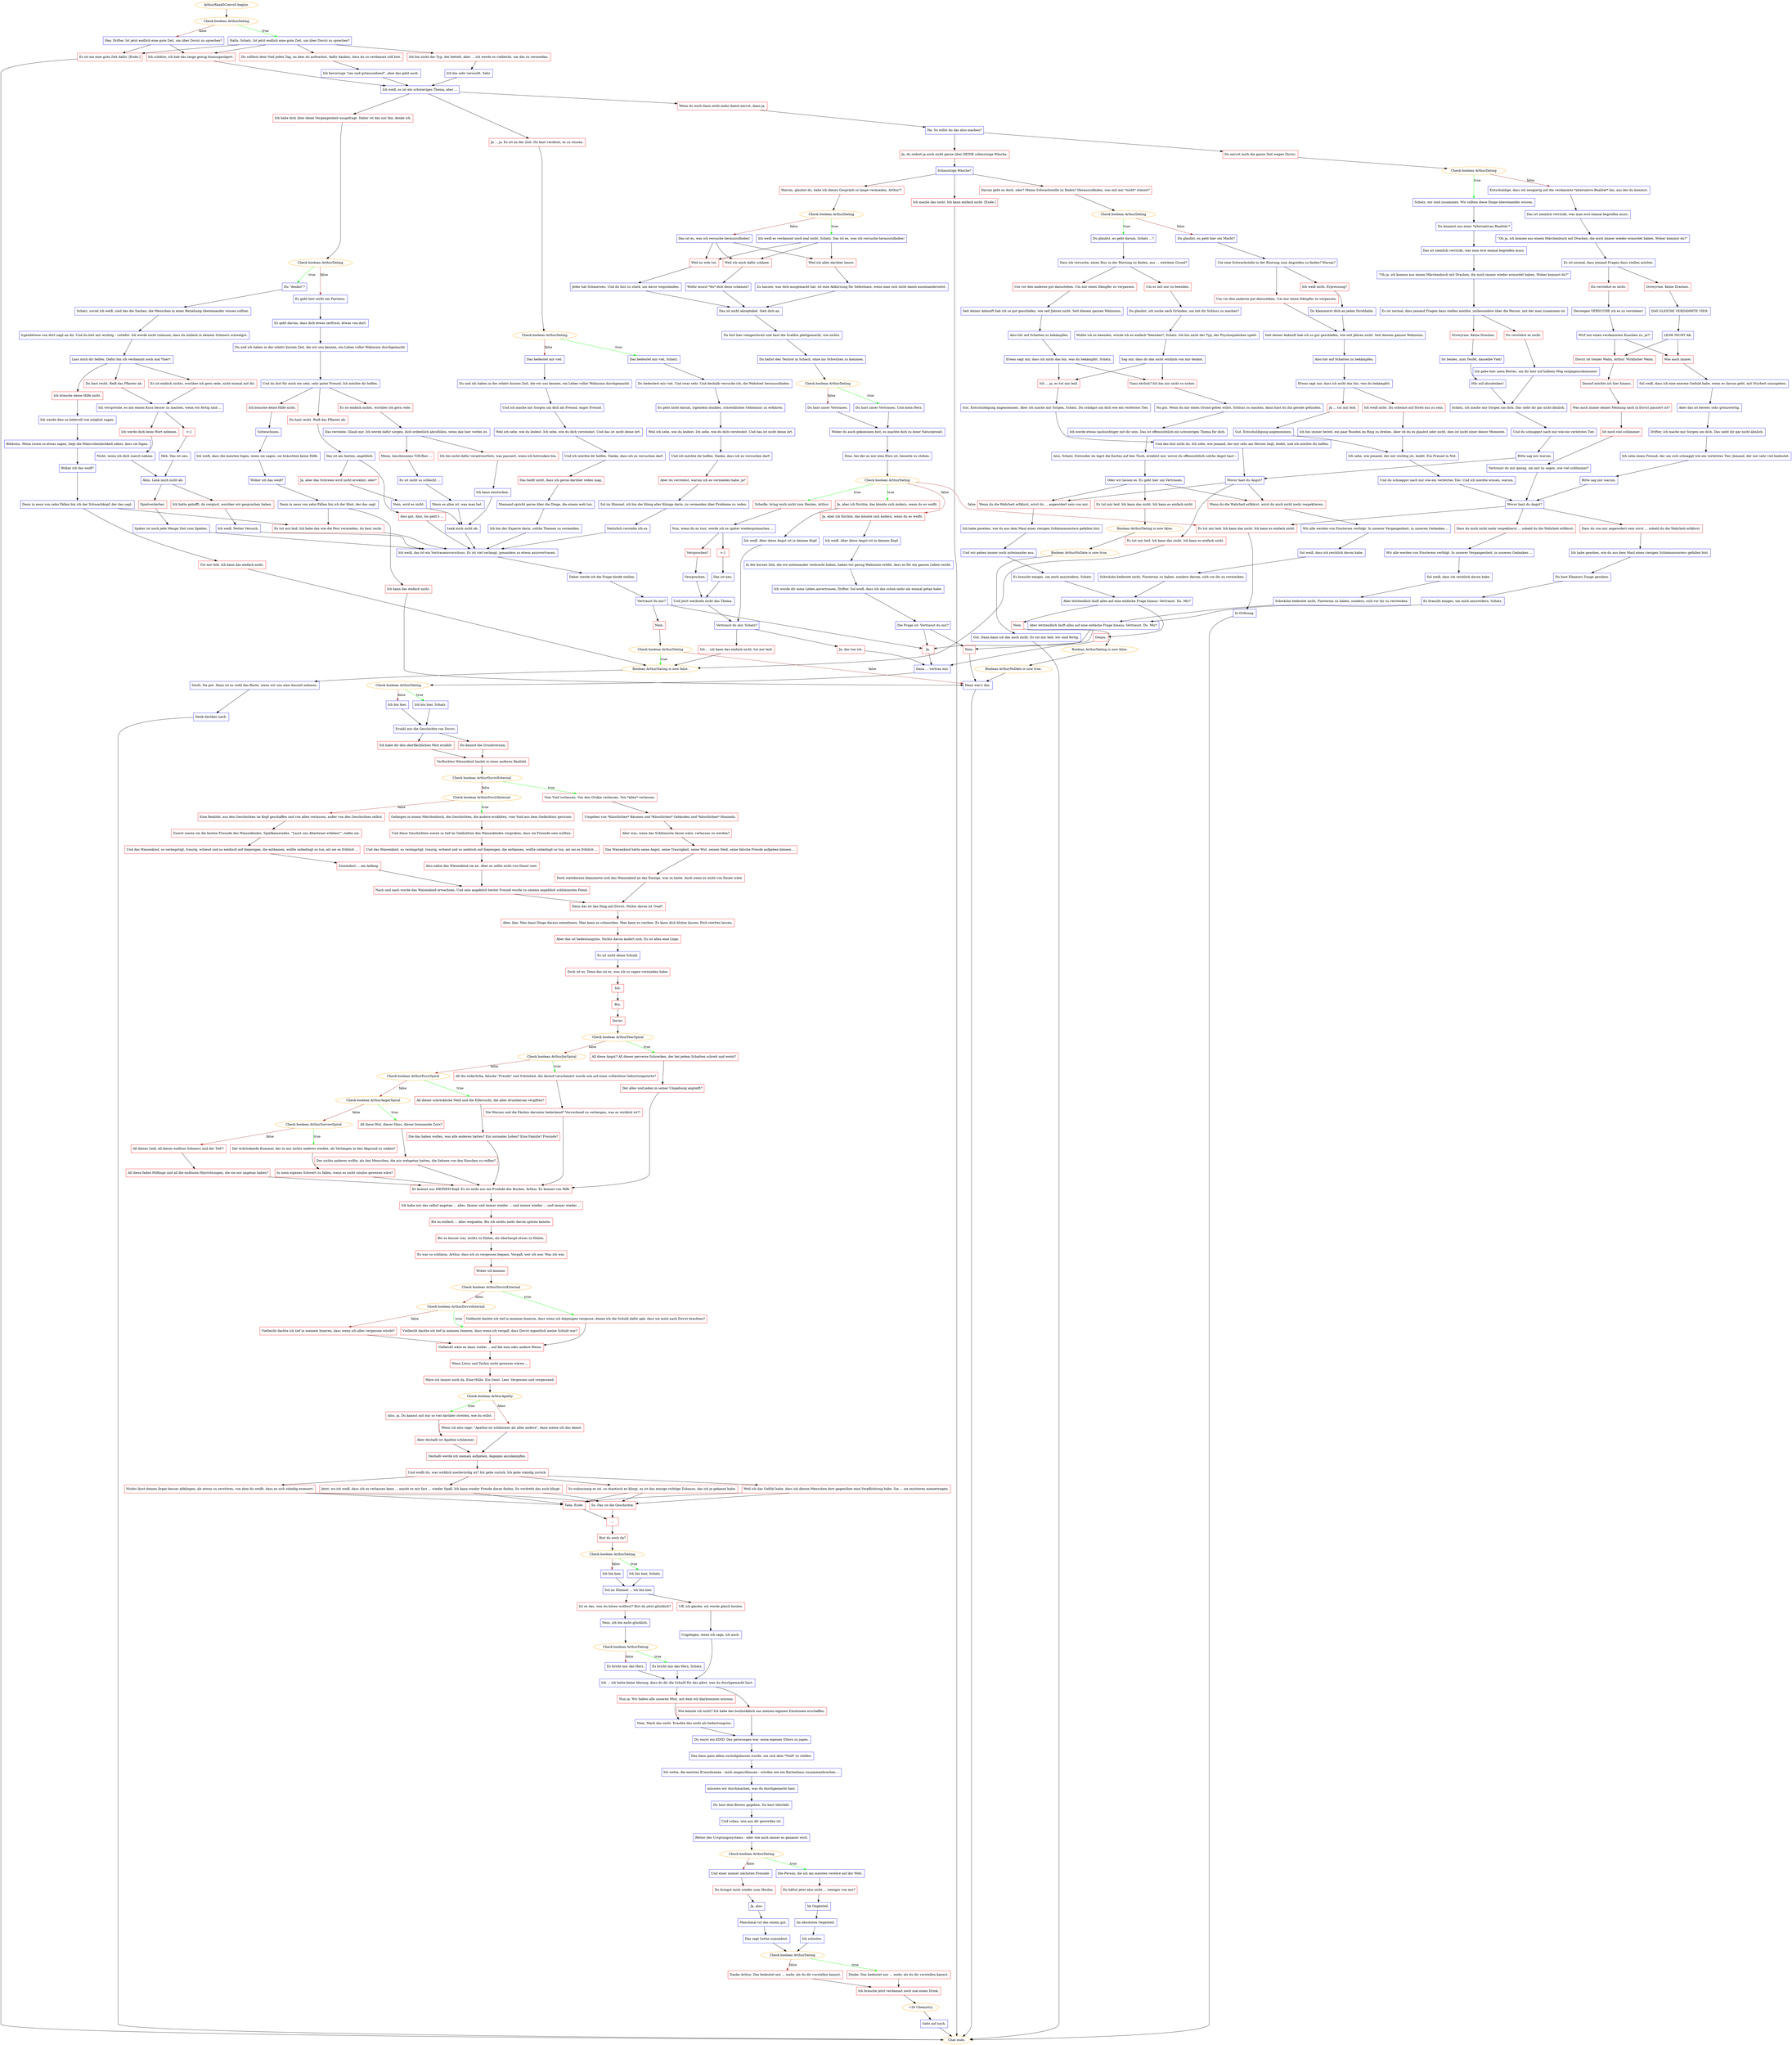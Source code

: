 digraph {
	"ArthurRank5Convo5 begins." [color=orange];
		"ArthurRank5Convo5 begins." -> j4106800456;
	j4106800456 [label="Check boolean ArthurDating",color=orange];
		j4106800456 -> j2751972431 [label=true,color=green];
		j4106800456 -> j2284940711 [label=false,color=brown];
	j2751972431 [label="Hallo, Schatz. Ist jetzt endlich eine gute Zeit, um über Duviri zu sprechen?",shape=box,color=blue];
		j2751972431 -> j2818426573;
		j2751972431 -> j2103317869;
		j2751972431 -> j853534695;
		j2751972431 -> j997760366;
	j2284940711 [label="Hey, Drifter. Ist jetzt endlich eine gute Zeit, um über Duviri zu sprechen?",shape=box,color=blue];
		j2284940711 -> j853534695;
		j2284940711 -> j997760366;
	j2818426573 [label="Du solltest dem Void jeden Tag, an dem du aufwachst, dafür danken, dass du so verdammt süß bist.",shape=box,color=red];
		j2818426573 -> j1697537109;
	j2103317869 [label="Ich bin nicht der Typ, der bettelt, aber ... ich werde es vielleicht, um das zu vermeiden.",shape=box,color=red];
		j2103317869 -> j1200507316;
	j853534695 [label="Ich schätze, ich hab das lange genug hinausgezögert.",shape=box,color=red];
		j853534695 -> j2909929397;
	j997760366 [label="Es ist nie eine gute Zeit dafür. [Ende.]",shape=box,color=red];
		j997760366 -> "Chat ends.";
	j1697537109 [label="Ich bevorzuge \"rau und gutaussehend\", aber das geht auch.",shape=box,color=blue];
		j1697537109 -> j2909929397;
	j1200507316 [label="Ich bin sehr versucht. Sehr.",shape=box,color=blue];
		j1200507316 -> j2909929397;
	j2909929397 [label="Ich weiß, es ist ein schwieriges Thema, aber ...",shape=box,color=blue];
		j2909929397 -> j770420352;
		j2909929397 -> j594506571;
		j2909929397 -> j3796056907;
	"Chat ends." [color=orange];
	j770420352 [label="Ja ... ja. Es ist an der Zeit. Du hast verdient, es zu wissen.",shape=box,color=red];
		j770420352 -> j813636759;
	j594506571 [label="Ich habe dich über deine Vergangenheit ausgefragt. Daher ist das nur fair, denke ich.",shape=box,color=red];
		j594506571 -> j2816300089;
	j3796056907 [label="Wenn du mich dann nicht mehr damit nervst, dann ja.",shape=box,color=red];
		j3796056907 -> j1201513454;
	j813636759 [label="Check boolean ArthurDating",color=orange];
		j813636759 -> j283558363 [label=true,color=green];
		j813636759 -> j2047457196 [label=false,color=brown];
	j2816300089 [label="Check boolean ArthurDating",color=orange];
		j2816300089 -> j1616959594 [label=true,color=green];
		j2816300089 -> j686994700 [label=false,color=brown];
	j1201513454 [label="Ha. So willst du das also machen?",shape=box,color=blue];
		j1201513454 -> j1843038296;
		j1201513454 -> j4488177;
	j283558363 [label="Das bedeutet mir viel, Schatz.",shape=box,color=blue];
		j283558363 -> j3355390395;
	j2047457196 [label="Das bedeutet mir viel.",shape=box,color=blue];
		j2047457196 -> j114887459;
	j1616959594 [label="Du \"denkst\"?",shape=box,color=blue];
		j1616959594 -> j2077971252;
	j686994700 [label="Es geht hier nicht um Fairness.",shape=box,color=blue];
		j686994700 -> j1824892139;
	j1843038296 [label="Du nervst mich die ganze Zeit wegen Duviri.",shape=box,color=red];
		j1843038296 -> j4256743418;
	j4488177 [label="Ja, du redest ja auch nicht gerne über DEINE schmutzige Wäsche.",shape=box,color=red];
		j4488177 -> j1039464000;
	j3355390395 [label="Du bedeutest mir viel. Und zwar sehr. Und deshalb versuche ich, die Wahrheit herauszufinden.",shape=box,color=blue];
		j3355390395 -> j755702316;
	j114887459 [label="Du und ich haben in der relativ kurzen Zeit, die wir uns kennen, ein Leben voller Wahnsinn durchgemacht.",shape=box,color=blue];
		j114887459 -> j1994814775;
	j2077971252 [label="Schatz, soviel ich weiß, sind das die Sachen, die Menschen in einer Beziehung übereinander wissen sollten.",shape=box,color=blue];
		j2077971252 -> j261906230;
	j1824892139 [label="Es geht darum, dass dich etwas zerfrisst, etwas von dort.",shape=box,color=blue];
		j1824892139 -> j1133167128;
	j4256743418 [label="Check boolean ArthurDating",color=orange];
		j4256743418 -> j2715706478 [label=true,color=green];
		j4256743418 -> j2195255278 [label=false,color=brown];
	j1039464000 [label="Schmutzige Wäsche?",shape=box,color=blue];
		j1039464000 -> j2732182089;
		j1039464000 -> j3961085074;
		j1039464000 -> j558151720;
	j755702316 [label="Es geht nicht darum, irgendein dunkles, schreckliches Geheimnis zu erfahren.",shape=box,color=blue];
		j755702316 -> j1666449572;
	j1994814775 [label="Und ich mache mir Sorgen um dich als Freund, enger Freund.",shape=box,color=blue];
		j1994814775 -> j2198324871;
	j261906230 [label="Irgendetwas von dort nagt an dir. Und du bist mir wichtig – zutiefst. Ich werde nicht zulassen, dass du einfach in deinem Schmerz schwelgst.",shape=box,color=blue];
		j261906230 -> j3453426503;
	j1133167128 [label="Du und ich haben in der relativ kurzen Zeit, die wir uns kennen, ein Leben voller Wahnsinn durchgemacht.",shape=box,color=blue];
		j1133167128 -> j3679705594;
	j2715706478 [label="Schatz, wir sind zusammen. Wir sollten diese Dinge übereinander wissen.",shape=box,color=blue];
		j2715706478 -> j3178107488;
	j2195255278 [label="Entschuldige, dass ich neugierig auf die verdammte *alternative Realität* bin, aus der du kommst.",shape=box,color=blue];
		j2195255278 -> j4007516797;
	j2732182089 [label="Darum geht es doch, oder? Meine Schwachstelle zu finden? Herauszufinden, was mit mir *nicht* stimmt?",shape=box,color=red];
		j2732182089 -> j1328464596;
	j3961085074 [label="Warum, glaubst du, habe ich dieses Gespräch so lange vermieden, Arthur?!",shape=box,color=red];
		j3961085074 -> j681698609;
	j558151720 [label="Ich mache das nicht. Ich kann einfach nicht. [Ende.]",shape=box,color=red];
		j558151720 -> "Chat ends.";
	j1666449572 [label="Weil ich sehe, wie du leidest. Ich sehe, wie du dich versteckst. Und das ist nicht deine Art.",shape=box,color=blue];
		j1666449572 -> j3895802407;
	j2198324871 [label="Weil ich sehe, wie du leidest. Ich sehe, wie du dich versteckst. Und das ist nicht deine Art.",shape=box,color=blue];
		j2198324871 -> j4184596731;
	j3453426503 [label="Lass mich dir helfen. Dafür bin ich verdammt noch mal *hier*.",shape=box,color=blue];
		j3453426503 -> j1929585821;
		j3453426503 -> j2240473376;
		j3453426503 -> j3651705945;
	j3679705594 [label="Und du bist für mich ein sehr, sehr guter Freund. Ich möchte dir helfen.",shape=box,color=blue];
		j3679705594 -> j2645702834;
		j3679705594 -> j3251376925;
		j3679705594 -> j2593089469;
	j3178107488 [label="Du kommst aus einer *alternativen Realität.*",shape=box,color=blue];
		j3178107488 -> j3598485366;
	j4007516797 [label="Das ist ziemlich verrückt, was man erst einmal begreifen muss.",shape=box,color=blue];
		j4007516797 -> j2135337700;
	j1328464596 [label="Check boolean ArthurDating",color=orange];
		j1328464596 -> j1525313938 [label=true,color=green];
		j1328464596 -> j1715001210 [label=false,color=brown];
	j681698609 [label="Check boolean ArthurDating",color=orange];
		j681698609 -> j3236561926 [label=true,color=green];
		j681698609 -> j1308871851 [label=false,color=brown];
	j3895802407 [label="Und ich möchte dir helfen. Danke, dass ich es versuchen darf.",shape=box,color=blue];
		j3895802407 -> j637706225;
	j4184596731 [label="Und ich möchte dir helfen. Danke, dass ich es versuchen darf.",shape=box,color=blue];
		j4184596731 -> j1968087226;
	j1929585821 [label="Ich brauche deine Hilfe nicht.",shape=box,color=red];
		j1929585821 -> j1232951775;
	j2240473376 [label="Es ist einfach nichts, worüber ich gern rede, nicht einmal mit dir.",shape=box,color=red];
		j2240473376 -> j4206680328;
	j3651705945 [label="Du hast recht. Reiß das Pflaster ab.",shape=box,color=red];
		j3651705945 -> j4206680328;
	j2645702834 [label="Es ist einfach nichts, worüber ich gern rede.",shape=box,color=red];
		j2645702834 -> j1608710819;
	j3251376925 [label="Du hast recht. Reiß das Pflaster ab.",shape=box,color=red];
		j3251376925 -> j3523339338;
	j2593089469 [label="Ich brauche deine Hilfe nicht.",shape=box,color=red];
		j2593089469 -> j2899015369;
	j3598485366 [label="Das ist ziemlich verrückt, was man erst einmal begreifen muss.",shape=box,color=blue];
		j3598485366 -> j2423226145;
	j2135337700 [label="\"Oh ja, ich komme aus einem Märchenbuch mit Drachen, die mich immer wieder ermordet haben. Woher kommst du?\"",shape=box,color=blue];
		j2135337700 -> j1453448170;
	j1525313938 [label="Du glaubst, es geht darum, Schatz ...?",shape=box,color=blue];
		j1525313938 -> j628690141;
	j1715001210 [label="Du glaubst, es geht hier um Macht?",shape=box,color=blue];
		j1715001210 -> j2060533769;
	j3236561926 [label="Ich weiß es verdammt noch mal nicht, Schatz. Das ist es, was ich versuche herauszufinden!",shape=box,color=blue];
		j3236561926 -> j3418395744;
		j3236561926 -> j2376831354;
		j3236561926 -> j3326641858;
	j1308871851 [label="Das ist es, was ich versuche herauszufinden!",shape=box,color=blue];
		j1308871851 -> j3418395744;
		j1308871851 -> j2376831354;
		j1308871851 -> j3326641858;
	j637706225 [label="Aber du verstehst, warum ich es vermieden habe, ja?",shape=box,color=red];
		j637706225 -> j1646907943;
	j1968087226 [label="Das heißt nicht, dass ich gerne darüber reden mag.",shape=box,color=red];
		j1968087226 -> j1304732311;
	j1232951775 [label="Ich werde dies so liebevoll wie möglich sagen.",shape=box,color=blue];
		j1232951775 -> j958777099;
	j4206680328 [label="Ich verspreche, es mit einem Kuss besser zu machen, wenn wir fertig sind ...",shape=box,color=blue];
		j4206680328 -> j240333747;
		j4206680328 -> j1443271262;
	j1608710819 [label="Das verstehe. Glaub mir. Ich werde dafür sorgen, dich ordentlich abzufüllen, wenn das hier vorbei ist.",shape=box,color=blue];
		j1608710819 -> j118550613;
		j1608710819 -> j925146092;
	j3523339338 [label="Das ist am besten, angeblich.",shape=box,color=blue];
		j3523339338 -> j504167725;
		j3523339338 -> j448159108;
	j2899015369 [label="Schwachsinn.",shape=box,color=blue];
		j2899015369 -> j3237324781;
	j2423226145 [label="\"Oh ja, ich komme aus einem Märchenbuch mit Drachen, die mich immer wieder ermordet haben. Woher kommst du?\"",shape=box,color=blue];
		j2423226145 -> j2445724468;
	j1453448170 [label="Es ist normal, dass jemand Fragen dazu stellen möchte.",shape=box,color=blue];
		j1453448170 -> j2218504209;
		j1453448170 -> j2871751264;
	j628690141 [label="Dass ich versuche, einen Riss in der Rüstung zu finden, aus ... welchem Grund?",shape=box,color=blue];
		j628690141 -> j1372057494;
		j628690141 -> j1536526157;
	j2060533769 [label="Um eine Schwachstelle in der Rüstung zum Angreifen zu finden? Warum?",shape=box,color=blue];
		j2060533769 -> j3340800632;
		j2060533769 -> j1634779909;
	j3418395744 [label="Weil ich mich dafür schäme.",shape=box,color=red];
		j3418395744 -> j3213068548;
	j2376831354 [label="Weil es weh tut.",shape=box,color=red];
		j2376831354 -> j1602857032;
	j3326641858 [label="Weil ich alles darüber hasse.",shape=box,color=red];
		j3326641858 -> j641040731;
	j1646907943 [label="Sol im Himmel, ich bin der König aller Könige darin, zu vermeiden über Probleme zu reden.",shape=box,color=blue];
		j1646907943 -> j3491988856;
	j1304732311 [label="Niemand spricht gerne über die Dinge, die einem weh tun.",shape=box,color=blue];
		j1304732311 -> j3566973830;
	j958777099 [label="Blödsinn. Wenn Leute so etwas sagen, liegt die Wahrscheinlichkeit näher, dass sie lügen.",shape=box,color=blue];
		j958777099 -> j812493262;
	j240333747 [label="Ich werde dich beim Wort nehmen.",shape=box,color=red];
		j240333747 -> j2429120777;
	j1443271262 [label=">:}",shape=box,color=red];
		j1443271262 -> j2263973260;
	j118550613 [label="Mmm, beschissenes Y2K-Bier ...",shape=box,color=red];
		j118550613 -> j2656678190;
	j925146092 [label="Ich bin nicht dafür verantwortlich, was passiert, wenn ich betrunken bin.",shape=box,color=red];
		j925146092 -> j3603587161;
	j504167725 [label="Ja, aber das Schreien wird nicht erwähnt, oder?",shape=box,color=red];
		j504167725 -> j3535433585;
	j448159108 [label="Also gut. Also, los geht’s ...",shape=box,color=red];
		j448159108 -> j2095844667;
	j3237324781 [label="Ich weiß, dass die meisten lügen, wenn sie sagen, sie bräuchten keine Hilfe.",shape=box,color=blue];
		j3237324781 -> j4222441078;
	j2445724468 [label="Es ist normal, dass jemand Fragen dazu stellen möchte, insbesondere über die Person, mit der man zusammen ist.",shape=box,color=blue];
		j2445724468 -> j229000974;
		j2445724468 -> j3491150775;
	j2218504209 [label="Du verstehst es nicht.",shape=box,color=red];
		j2218504209 -> j3526617642;
	j2871751264 [label="Orowyrme. Keine Drachen.",shape=box,color=red];
		j2871751264 -> j2202599027;
	j1372057494 [label="Um vor den anderen gut dazustehen. Um mir einen Dämpfer zu verpassen.",shape=box,color=red];
		j1372057494 -> j662700759;
	j1536526157 [label="Um es mit mir zu beenden.",shape=box,color=red];
		j1536526157 -> j1846180450;
	j3340800632 [label="Um vor den anderen gut dazustehen. Um mir einen Dämpfer zu verpassen.",shape=box,color=red];
		j3340800632 -> j1626328779;
	j1634779909 [label="Ich weiß nicht. Erpressung?",shape=box,color=red];
		j1634779909 -> j4150773857;
	j3213068548 [label="Wofür musst *du* dich denn schämen?",shape=box,color=blue];
		j3213068548 -> j3746973685;
	j1602857032 [label="Jeder hat Schmerzen. Und du bist zu stark, um davor wegzulaufen.",shape=box,color=blue];
		j1602857032 -> j3746973685;
	j641040731 [label="Zu hassen, was dich ausgemacht hat, ist eine Abkürzung für Selbsthass, wenn man sich nicht damit auseinandersetzt.",shape=box,color=blue];
		j641040731 -> j3746973685;
	j3491988856 [label="Natürlich verstehe ich es.",shape=box,color=blue];
		j3491988856 -> j2095844667;
	j3566973830 [label="Ich bin der Experte darin, solche Themen zu vermeiden.",shape=box,color=blue];
		j3566973830 -> j2095844667;
	j812493262 [label="Woher ich das weiß?",shape=box,color=blue];
		j812493262 -> j113135920;
	j2429120777 [label="Nicht, wenn ich dich zuerst nehme.",shape=box,color=blue];
		j2429120777 -> j4114282956;
	j2263973260 [label="Heh. Das ist neu.",shape=box,color=blue];
		j2263973260 -> j4114282956;
	j2656678190 [label="Es ist nicht so schlecht ...",shape=box,color=blue];
		j2656678190 -> j3778174661;
	j3603587161 [label="Ich kann einstecken.",shape=box,color=blue];
		j3603587161 -> j166022878;
	j3535433585 [label="Nein, wird es nicht.",shape=box,color=blue];
		j3535433585 -> j166022878;
	j2095844667 [label="Ich weiß, das ist ein Vertrauensvorschuss. Es ist viel verlangt, jemandem so etwas anzuvertrauen.",shape=box,color=blue];
		j2095844667 -> j3353004426;
	j4222441078 [label="Woher ich das weiß?",shape=box,color=blue];
		j4222441078 -> j1215375071;
	j229000974 [label="Du verstehst es nicht.",shape=box,color=red];
		j229000974 -> j648301852;
	j3491150775 [label="Orowyrme. Keine Drachen.",shape=box,color=red];
		j3491150775 -> j602840444;
	j3526617642 [label="Deswegen VERSUCHE ich es zu verstehen!",shape=box,color=blue];
		j3526617642 -> j3589058411;
	j2202599027 [label="DAS GLEICHE VERDAMMTE VIEH.",shape=box,color=blue];
		j2202599027 -> j1369982574;
	j662700759 [label="Seit deiner Ankunft hab ich so gut geschlafen, wie seit Jahren nicht. Seit diesem ganzen Wahnsinn.",shape=box,color=blue];
		j662700759 -> j4085927187;
	j1846180450 [label="Du glaubst, ich suche nach Gründen, um mit dir Schluss zu machen?",shape=box,color=blue];
		j1846180450 -> j967211199;
	j1626328779 [label="Seit deiner Ankunft hab ich so gut geschlafen, wie seit Jahren nicht. Seit diesem ganzen Wahnsinn.",shape=box,color=blue];
		j1626328779 -> j4010318720;
	j4150773857 [label="Du klammerst dich an jeden Strohhalm.",shape=box,color=blue];
		j4150773857 -> j1626328779;
	j3746973685 [label="Das ist nicht akzeptabel. Sieh dich an.",shape=box,color=blue];
		j3746973685 -> j3197604557;
	j113135920 [label="Denn in neun von zehn Fällen bin ich der Schwachkopf, der das sagt.",shape=box,color=blue];
		j113135920 -> j2916592849;
		j113135920 -> j945937770;
	j4114282956 [label="Ähm. Lenk mich nicht ab.",shape=box,color=blue];
		j4114282956 -> j4180846225;
		j4114282956 -> j2772154733;
	j3778174661 [label="Wenn es alles ist, was man hat.",shape=box,color=blue];
		j3778174661 -> j166022878;
	j166022878 [label="Lenk mich nicht ab.",shape=box,color=blue];
		j166022878 -> j2095844667;
	j3353004426 [label="Daher werde ich die Frage direkt stellen.",shape=box,color=blue];
		j3353004426 -> j2251880816;
	j1215375071 [label="Denn in neun von zehn Fällen bin ich der Idiot, der das sagt.",shape=box,color=blue];
		j1215375071 -> j2916592849;
		j1215375071 -> j811434886;
	j648301852 [label="Ich gebe hier mein Bestes, um dir hier auf halbem Weg entgegenzukommen!",shape=box,color=blue];
		j648301852 -> j3540595822;
	j602840444 [label="Ist beides, zum Teufel, dasselbe Vieh!",shape=box,color=blue];
		j602840444 -> j4073464275;
	j3589058411 [label="Wirf mir einen verdammten Knochen zu, ja?!",shape=box,color=blue];
		j3589058411 -> j1769870398;
		j3589058411 -> j3398077626;
	j1369982574 [label="LENK NICHT AB.",shape=box,color=blue];
		j1369982574 -> j1769870398;
		j1369982574 -> j3398077626;
	j4085927187 [label="Also hör auf Schatten zu bekämpfen.",shape=box,color=blue];
		j4085927187 -> j631136596;
	j967211199 [label="Wollte ich es beenden, würde ich es einfach *beenden*, Schatz. Ich bin nicht der Typ, der Psychospielchen spielt.",shape=box,color=blue];
		j967211199 -> j2858951050;
	j4010318720 [label="Also hör auf Schatten zu bekämpfen.",shape=box,color=blue];
		j4010318720 -> j3937293459;
	j3197604557 [label="Du bist hier reingestürmt und hast die Scaldra plattgemacht, wie nichts.",shape=box,color=blue];
		j3197604557 -> j2585269768;
	j2916592849 [label="Es tut mir leid. Ich habe das wie die Pest vermieden, du hast recht.",shape=box,color=red];
		j2916592849 -> j2095844667;
	j945937770 [label="Tut mir leid. Ich kann das einfach nicht.",shape=box,color=red];
		j945937770 -> j2434161662;
	j4180846225 [label="Spielverderber.",shape=box,color=red];
		j4180846225 -> j833194810;
	j2772154733 [label="Ich hatte gehofft, du vergisst, worüber wir gesprochen haben.",shape=box,color=red];
		j2772154733 -> j1248535050;
	j2251880816 [label="Vertraust du mir?",shape=box,color=blue];
		j2251880816 -> j576655242;
		j2251880816 -> j4165151804;
	j811434886 [label="Ich kann das einfach nicht.",shape=box,color=red];
		j811434886 -> j2133340739;
	j3540595822 [label="Schatz, ich mache mir Sorgen um dich. Das sieht dir gar nicht ähnlich.",shape=box,color=blue];
		j3540595822 -> j2951100164;
	j4073464275 [label="Hör auf abzulenken!",shape=box,color=blue];
		j4073464275 -> j3540595822;
	j1769870398 [label="Duviri ist totaler Wahn, Arthur. Wirklicher Wahn.",shape=box,color=red];
		j1769870398 -> j1770457354;
	j3398077626 [label="Was auch immer.",shape=box,color=red];
		j3398077626 -> j1866456762;
	j631136596 [label="Etwas sagt mir, dass ich nicht das bin, was du bekämpfst, Schatz.",shape=box,color=blue];
		j631136596 -> j2018638124;
		j631136596 -> j1919399;
	j2858951050 [label="Sag mir, dass du das nicht wirklich von mir denkst.",shape=box,color=blue];
		j2858951050 -> j2018638124;
		j2858951050 -> j1919399;
	j3937293459 [label="Etwas sagt mir, dass ich nicht das bin, was du bekämpfst.",shape=box,color=blue];
		j3937293459 -> j3012179336;
		j3937293459 -> j2720561034;
	j2585269768 [label="Du hältst den Techrot in Schach, ohne ins Schwitzen zu kommen.",shape=box,color=blue];
		j2585269768 -> j3874916649;
	j2434161662 [label="Boolean ArthurDating is now false.",color=orange];
		j2434161662 -> j534848586;
	j833194810 [label="Später ist noch jede Menge Zeit zum Spielen.",shape=box,color=blue];
		j833194810 -> j2095844667;
	j1248535050 [label="Ich weiß. Netter Versuch.",shape=box,color=blue];
		j1248535050 -> j2095844667;
	j576655242 [label="Ja.",shape=box,color=red];
		j576655242 -> j171499254;
	j4165151804 [label="Nein.",shape=box,color=red];
		j4165151804 -> j756413796;
	j2133340739 [label="Dann war's das.",shape=box,color=blue];
		j2133340739 -> "Chat ends.";
	j2951100164 [label="Und du schnappst nach mir wie ein verletztes Tier.",shape=box,color=blue];
		j2951100164 -> j3595066489;
	j1770457354 [label="Darauf möchte ich hier hinaus.",shape=box,color=red];
		j1770457354 -> j3966650794;
	j1866456762 [label="Sol weiß, dass ich eine enorme Geduld habe, wenn es darum geht, mit Sturheit umzugehen.",shape=box,color=blue];
		j1866456762 -> j403117243;
	j2018638124 [label="Ich ... ja, es tut mir leid.",shape=box,color=red];
		j2018638124 -> j1328307372;
	j1919399 [label="Ganz ehrlich? Ich bin mir nicht so sicher.",shape=box,color=red];
		j1919399 -> j917170209;
	j3012179336 [label="Ja ... tut mir leid.",shape=box,color=red];
		j3012179336 -> j1095135553;
	j2720561034 [label="Ich weiß nicht. Du scheinst auf Streit aus zu sein.",shape=box,color=red];
		j2720561034 -> j434797831;
	j3874916649 [label="Check boolean ArthurDating",color=orange];
		j3874916649 -> j1866919122 [label=true,color=green];
		j3874916649 -> j2496151434 [label=false,color=brown];
	j534848586 [label="Seufz. Na gut. Dann ist es wohl das Beste, wenn wir uns eine Auszeit nehmen.",shape=box,color=blue];
		j534848586 -> j1677663244;
	j171499254 [label="Dann ... vertrau mir.",shape=box,color=blue];
		j171499254 -> j2112843565;
	j756413796 [label="Check boolean ArthurDating",color=orange];
		j756413796 -> j2434161662 [label=true,color=green];
		j756413796 -> j2133340739 [label=false,color=brown];
	j3595066489 [label="Bitte sag mir warum.",shape=box,color=blue];
		j3595066489 -> j879443472;
	j3966650794 [label="Was auch immer deiner Meinung nach in Duviri passiert ist?",shape=box,color=red];
		j3966650794 -> j2511100867;
	j403117243 [label="Aber das ist bereits sehr grenzwertig.",shape=box,color=blue];
		j403117243 -> j2777984310;
	j1328307372 [label="Gut. Entschuldigung angenommen. Aber ich mache mir Sorgen, Schatz. Du schlägst um dich wie ein verletztes Tier.",shape=box,color=blue];
		j1328307372 -> j2015800608;
	j917170209 [label="Na gut. Wenn du mir einen Grund geben willst, Schluss zu machen, dann hast du ihn gerade gefunden.",shape=box,color=blue];
		j917170209 -> j835358317;
	j1095135553 [label="Gut. Entschuldigung angenommen.",shape=box,color=blue];
		j1095135553 -> j2927458869;
	j434797831 [label="Ich bin immer bereit, ein paar Runden im Ring zu drehen. Aber ob du es glaubst oder nicht, dies ist nicht einer dieser Momente.",shape=box,color=blue];
		j434797831 -> j2927458869;
	j1866919122 [label="Du hast unser Vertrauen. Und mein Herz.",shape=box,color=blue];
		j1866919122 -> j3099520518;
	j2496151434 [label="Du hast unser Vertrauen.",shape=box,color=blue];
		j2496151434 -> j3099520518;
	j1677663244 [label="Denk darüber nach.",shape=box,color=blue];
		j1677663244 -> "Chat ends.";
	j2112843565 [label="Check boolean ArthurDating",color=orange];
		j2112843565 -> j248738118 [label=true,color=green];
		j2112843565 -> j2654203559 [label=false,color=brown];
	j879443472 [label="Wovor hast du Angst?",shape=box,color=blue];
		j879443472 -> j2984766303;
		j879443472 -> j761985186;
		j879443472 -> j1199569660;
	j2511100867 [label="Ist noch viel schlimmer.",shape=box,color=red];
		j2511100867 -> j3207744018;
	j2777984310 [label="Drifter, ich mache mir Sorgen um dich. Das sieht dir gar nicht ähnlich.",shape=box,color=blue];
		j2777984310 -> j1285557362;
	j2015800608 [label="Und das bist nicht du. Ich sehe, wie jemand, der mir sehr am Herzen liegt, leidet, und ich möchte dir helfen.",shape=box,color=blue];
		j2015800608 -> j879443472;
	j835358317 [label="Ich werde etwas nachsichtiger mit dir sein. Das ist offensichtlich ein schwieriges Thema für dich.",shape=box,color=blue];
		j835358317 -> j3051718710;
	j2927458869 [label="Ich sehe, wie jemand, der mir wichtig ist, leidet. Ein Freund in Not.",shape=box,color=blue];
		j2927458869 -> j3539885365;
	j3099520518 [label="Woher du auch gekommen bist, es machte dich zu einer Naturgewalt.",shape=box,color=blue];
		j3099520518 -> j3670368122;
	j248738118 [label="Ich bin hier, Schatz.",shape=box,color=blue];
		j248738118 -> j718279378;
	j2654203559 [label="Ich bin hier.",shape=box,color=blue];
		j2654203559 -> j718279378;
	j2984766303 [label="Es tut mir leid. Ich kann das nicht. Ich kann es einfach nicht.",shape=box,color=red];
		j2984766303 -> j2434161662;
	j761985186 [label="Wenn du die Wahrheit erfährst, wirst du ... angewidert sein von mir.",shape=box,color=red];
		j761985186 -> j417543943;
	j1199569660 [label="Wenn du die Wahrheit erfährst, wirst du mich nicht mehr respektieren.",shape=box,color=red];
		j1199569660 -> j721255486;
	j3207744018 [label="Vertraust du mir genug, um mir zu sagen, wie viel schlimmer?",shape=box,color=blue];
		j3207744018 -> j2386535366;
	j1285557362 [label="Ich sehe einen Freund, der um sich schnappt wie ein verletztes Tier. Jemand, der mir sehr viel bedeutet.",shape=box,color=blue];
		j1285557362 -> j2364428687;
	j3051718710 [label="Also, Schatz. Entweder du legst die Karten auf den Tisch, erzählst mir, wovor du offensichtlich solche Angst hast –",shape=box,color=blue];
		j3051718710 -> j2254721097;
	j3539885365 [label="Und du schnappst nach mir wie ein verletztes Tier. Und ich möchte wissen, warum.",shape=box,color=blue];
		j3539885365 -> j2386535366;
	j3670368122 [label="Eine, bei der es mir eine Ehre ist, beiseite zu stehen.",shape=box,color=blue];
		j3670368122 -> j303845009;
	j718279378 [label="Erzähl mir die Geschichte von Duviri.",shape=box,color=blue];
		j718279378 -> j380424591;
		j718279378 -> j221928813;
	j417543943 [label="Ich habe gesehen, wie du aus dem Maul eines riesigen Schleimmonsters gefallen bist.",shape=box,color=blue];
		j417543943 -> j661314962;
	j721255486 [label="Wir alle werden von Finsterem verfolgt. In unserer Vergangenheit, in unseren Gedanken ...",shape=box,color=blue];
		j721255486 -> j2193621795;
	j2386535366 [label="Wovor hast du Angst?",shape=box,color=blue];
		j2386535366 -> j3561519689;
		j2386535366 -> j1569973541;
		j2386535366 -> j2349830831;
	j2364428687 [label="Bitte sag mir warum.",shape=box,color=blue];
		j2364428687 -> j2386535366;
	j2254721097 [label="Oder wir lassen es. Es geht hier um Vertrauen.",shape=box,color=blue];
		j2254721097 -> j761985186;
		j2254721097 -> j1199569660;
		j2254721097 -> j80192834;
	j303845009 [label="Check boolean ArthurDating",color=orange];
		j303845009 -> j1353608706 [label=true,color=green];
		j303845009 -> j4216485095 [label=true,color=green];
		j303845009 -> j3964259632 [label=false,color=brown];
		j303845009 -> j2349830831 [label=false,color=brown];
	j380424591 [label="Du kennst die Grundversion.",shape=box,color=red];
		j380424591 -> j129634405;
	j221928813 [label="Ich habe dir den oberflächlichen Mist erzählt.",shape=box,color=red];
		j221928813 -> j129634405;
	j661314962 [label="Und wir gehen immer noch miteinander aus.",shape=box,color=blue];
		j661314962 -> j1214695575;
	j2193621795 [label="Sol weiß, dass ich reichlich davon habe.",shape=box,color=blue];
		j2193621795 -> j1443393275;
	j3561519689 [label="Dass du von mir angewidert sein wirst ... sobald du die Wahrheit erfährst.",shape=box,color=red];
		j3561519689 -> j216199279;
	j1569973541 [label="Dass du mich nicht mehr respektierst ... sobald du die Wahrheit erfährst.",shape=box,color=red];
		j1569973541 -> j3080585089;
	j2349830831 [label="Es tut mir leid. Ich kann das nicht. Ich kann es einfach nicht.",shape=box,color=red];
		j2349830831 -> j1256267111;
	j80192834 [label="Es tut mir leid. Ich kann das nicht. Ich kann es einfach nicht.",shape=box,color=red];
		j80192834 -> j3646470180;
	j1353608706 [label="Scheiße, bring mich nicht zum Heulen, Arthur.",shape=box,color=red];
		j1353608706 -> j3160912152;
	j4216485095 [label="Ja, aber ich fürchte, das könnte sich ändern, wenn du es weißt.",shape=box,color=red];
		j4216485095 -> j1236617655;
	j3964259632 [label="Ja, aber ich fürchte, das könnte sich ändern, wenn du es weißt.",shape=box,color=red];
		j3964259632 -> j590626128;
	j129634405 [label="Verfluchtes Waisenkind landet in einer anderen Realität.",shape=box,color=red];
		j129634405 -> j2721145121;
	j1214695575 [label="Es braucht einiges, um mich anzuwidern, Schatz.",shape=box,color=blue];
		j1214695575 -> j3804285611;
	j1443393275 [label="Schwäche bedeutet nicht, Finsternis zu haben, sondern darum, sich vor ihr zu verstecken.",shape=box,color=blue];
		j1443393275 -> j3804285611;
	j216199279 [label="Ich habe gesehen, wie du aus dem Maul eines riesigen Schleimmonsters gefallen bist.",shape=box,color=blue];
		j216199279 -> j1672115463;
	j3080585089 [label="Wir alle werden von Finsterem verfolgt. In unserer Vergangenheit, in unseren Gedanken ...",shape=box,color=blue];
		j3080585089 -> j2083786659;
	j1256267111 [label="In Ordnung.",shape=box,color=blue];
		j1256267111 -> "Chat ends.";
	j3646470180 [label="Boolean ArthurDating is now false.",color=orange];
		j3646470180 -> j3323800870;
	j3160912152 [label="Nun, wenn du es tust, werde ich es später wiedergutmachen ...",shape=box,color=blue];
		j3160912152 -> j3216085473;
		j3160912152 -> j606915061;
	j1236617655 [label="Ich weiß. Aber diese Angst ist in deinem Kopf.",shape=box,color=blue];
		j1236617655 -> j491364266;
	j590626128 [label="Ich weiß. Aber diese Angst ist in deinem Kopf.",shape=box,color=blue];
		j590626128 -> j1572343278;
	j2721145121 [label="Check boolean ArthurDuviriExternal",color=orange];
		j2721145121 -> j3363041737 [label=true,color=green];
		j2721145121 -> j2230506999 [label=false,color=brown];
	j3804285611 [label="Aber letztendlich läuft alles auf eine einfache Frage hinaus: Vertraust. Du. Mir?",shape=box,color=blue];
		j3804285611 -> j3415518571;
		j3804285611 -> j2407166464;
	j1672115463 [label="Du hast Eleanors Zunge gesehen.",shape=box,color=blue];
		j1672115463 -> j1357105821;
	j2083786659 [label="Sol weiß, dass ich reichlich davon habe.",shape=box,color=blue];
		j2083786659 -> j3570210840;
	j3323800870 [label="Boolean ArthurNoDate is now true.",color=orange];
		j3323800870 -> j44123885;
	j3216085473 [label="Versprochen?",shape=box,color=red];
		j3216085473 -> j1909777612;
	j606915061 [label=">:}",shape=box,color=red];
		j606915061 -> j764549111;
	j491364266 [label="Vertraust du mir, Schatz?",shape=box,color=blue];
		j491364266 -> j4032780856;
		j491364266 -> j2496586660;
	j1572343278 [label="In der kurzen Zeit, die wir miteinander verbracht haben, haben wir genug Wahnsinn erlebt, dass es für ein ganzes Leben reicht.",shape=box,color=blue];
		j1572343278 -> j3569711475;
	j3363041737 [label="Vom Void verlassen. Von den Orokin verlassen. Von *allen* verlassen.",shape=box,color=red];
		j3363041737 -> j2830196443;
	j2230506999 [label="Check boolean ArthurDuviriInternal",color=orange];
		j2230506999 -> j3253276441 [label=true,color=green];
		j2230506999 -> j91533615 [label=false,color=brown];
	j3415518571 [label="Genau.",shape=box,color=red];
		j3415518571 -> j171499254;
	j2407166464 [label="Nein.",shape=box,color=red];
		j2407166464 -> j1329177337;
	j1357105821 [label="Es braucht einiges, um mich anzuwidern, Schatz.",shape=box,color=blue];
		j1357105821 -> j2589381389;
	j3570210840 [label="Schwäche bedeutet nicht, Finsternis zu haben, sondern, sich vor ihr zu verstecken.",shape=box,color=blue];
		j3570210840 -> j2589381389;
	j44123885 [label="Gut. Dann kann ich das auch nicht. Es tut mir leid, wir sind fertig.",shape=box,color=blue];
		j44123885 -> "Chat ends.";
	j1909777612 [label="Versprochen.",shape=box,color=blue];
		j1909777612 -> j377608644;
	j764549111 [label="Das ist neu.",shape=box,color=blue];
		j764549111 -> j377608644;
	j4032780856 [label="Ja, das tue ich.",shape=box,color=red];
		j4032780856 -> j171499254;
	j2496586660 [label="Ich ... ich kann das einfach nicht, tut mir leid.",shape=box,color=red];
		j2496586660 -> j2434161662;
	j3569711475 [label="Ich würde dir mein Leben anvertrauen, Drifter. Sol weiß, dass ich das schon mehr als einmal getan habe.",shape=box,color=blue];
		j3569711475 -> j620381358;
	j2830196443 [label="Umgeben von *künstlichen* Bäumen und *künstlichen* Gebäuden und *künstlichen* Himmeln.",shape=box,color=red];
		j2830196443 -> j300944770;
	j3253276441 [label="Gefangen in einem Märchenbuch, die Geschichten, die andere erzählten, vom Void aus dem Gedächtnis gerissen.",shape=box,color=red];
		j3253276441 -> j1249577936;
	j91533615 [label="Eine Realität, aus den Geschichten im Kopf geschaffen und von allen verlassen, außer von den Geschichten selbst.",shape=box,color=red];
		j91533615 -> j726755691;
	j1329177337 [label="Boolean ArthurDating is now false.",color=orange];
		j1329177337 -> j994151381;
	j2589381389 [label="Aber letztendlich läuft alles auf eine einfache Frage hinaus: Vertraust. Du. Mir?",shape=box,color=blue];
		j2589381389 -> j576655242;
		j2589381389 -> j3279868547;
	j377608644 [label="Und jetzt wechsele nicht das Thema.",shape=box,color=blue];
		j377608644 -> j491364266;
	j620381358 [label="Die Frage ist: Vertraust du mir?",shape=box,color=blue];
		j620381358 -> j576655242;
		j620381358 -> j3279868547;
	j300944770 [label="Aber was, wenn das Schlimmste daran wäre, verlassen zu werden?",shape=box,color=red];
		j300944770 -> j1427677477;
	j1249577936 [label="Und diese Geschichten waren so tief im Gedächtnis des Waisenkindes vergraben, dass sie Freunde sein wollten.",shape=box,color=red];
		j1249577936 -> j3585343988;
	j726755691 [label="Zuerst waren sie die besten Freunde des Waisenkindes. Spielkameraden. \"Lasst uns Abenteuer erleben!\", riefen sie.",shape=box,color=red];
		j726755691 -> j2850891589;
	j994151381 [label="Boolean ArthurNoDate is now true.",color=orange];
		j994151381 -> j2133340739;
	j3279868547 [label="Nein.",shape=box,color=red];
		j3279868547 -> j2133340739;
	j1427677477 [label="Das Waisenkind hätte seine Angst, seine Traurigkeit, seine Wut, seinen Neid, seine falsche Freude aufgeben können ...",shape=box,color=red];
		j1427677477 -> j1233883303;
	j3585343988 [label="Und das Waisenkind, so verängstigt, traurig, wütend und so neidisch auf diejenigen, die entkamen, wollte unbedingt so tun, als sei es fröhlich ...",shape=box,color=red];
		j3585343988 -> j1668638925;
	j2850891589 [label="Und das Waisenkind, so verängstigt, traurig, wütend und so neidisch auf diejenigen, die entkamen, wollte unbedingt so tun, als sei es fröhlich ...",shape=box,color=red];
		j2850891589 -> j3480655614;
	j1233883303 [label="Doch stattdessen klammerte sich das Waisenkind an das Einzige, was es hatte. Auch wenn es nicht von Dauer wäre.",shape=box,color=red];
		j1233883303 -> j437508643;
	j1668638925 [label="Also nahm das Waisenkind sie an. Aber es sollte nicht von Dauer sein.",shape=box,color=red];
		j1668638925 -> j1161816541;
	j3480655614 [label="Zumindest ... am Anfang.",shape=box,color=red];
		j3480655614 -> j1161816541;
	j437508643 [label="Denn das ist das Ding mit Duviri. Nichts davon ist *real*.",shape=box,color=red];
		j437508643 -> j3511632164;
	j1161816541 [label="Nach und nach wurde das Waisenkind erwachsen. Und sein angeblich bester Freund wurde zu seinem angeblich schlimmsten Feind.",shape=box,color=red];
		j1161816541 -> j437508643;
	j3511632164 [label="Aber, klar. Man kann Dinge daraus entnehmen. Man kann es schmecken. Man kann es riechen. Es kann dich bluten lassen. Dich sterben lassen.",shape=box,color=red];
		j3511632164 -> j1652788242;
	j1652788242 [label="Aber das ist bedeutungslos. Nichts davon ändert sich. Es ist alles eine Lüge.",shape=box,color=red];
		j1652788242 -> j699927441;
	j699927441 [label="Es ist nicht deine Schuld.",shape=box,color=blue];
		j699927441 -> j1794868266;
	j1794868266 [label="Doch ist es. Denn das ist es, was ich zu sagen vermieden habe:",shape=box,color=red];
		j1794868266 -> j721843730;
	j721843730 [label="Ich.",shape=box,color=red];
		j721843730 -> j1329856250;
	j1329856250 [label="Bin.",shape=box,color=red];
		j1329856250 -> j4254602077;
	j4254602077 [label="Duviri.",shape=box,color=red];
		j4254602077 -> j1666063242;
	j1666063242 [label="Check boolean ArthurFearSpiral",color=orange];
		j1666063242 -> j331599458 [label=true,color=green];
		j1666063242 -> j2992951070 [label=false,color=brown];
	j331599458 [label="All diese Angst? All dieser perverse Schrecken, der bei jedem Schatten schreit und weint?",shape=box,color=red];
		j331599458 -> j1731586040;
	j2992951070 [label="Check boolean ArthurJoySpiral",color=orange];
		j2992951070 -> j4236681991 [label=true,color=green];
		j2992951070 -> j3235680043 [label=false,color=brown];
	j1731586040 [label="Der alles und jeden in seiner Umgebung angreift?",shape=box,color=red];
		j1731586040 -> j875905880;
	j4236681991 [label="All die widerliche, falsche \"Freude\" und Schönheit, die darauf verschmiert wurde wie auf einer schlechten Geburtstagstorte?",shape=box,color=red];
		j4236681991 -> j1897757949;
	j3235680043 [label="Check boolean ArthurEnvySpiral",color=orange];
		j3235680043 -> j2595878369 [label=true,color=green];
		j3235680043 -> j3433941800 [label=false,color=brown];
	j875905880 [label="Es kommt aus MEINEM Kopf. Es ist nicht nur ein Produkt des Buches, Arthur. Es kommt von MIR.",shape=box,color=red];
		j875905880 -> j1668925072;
	j1897757949 [label="Die Warzen und die Fäulnis darunter bedeckend? Versuchend zu verbergen, was es wirklich ist?!",shape=box,color=red];
		j1897757949 -> j875905880;
	j2595878369 [label="All dieser schreckliche Neid und die Eifersucht, die alles drumherum vergiften?",shape=box,color=red];
		j2595878369 -> j1041632793;
	j3433941800 [label="Check boolean ArthurAngerSpiral",color=orange];
		j3433941800 -> j2388597947 [label=true,color=green];
		j3433941800 -> j1040532951 [label=false,color=brown];
	j1668925072 [label="Ich habe mir das selbst angetan ... alles. Immer und immer wieder ... und immer wieder ... und immer wieder ...",shape=box,color=red];
		j1668925072 -> j3451914748;
	j1041632793 [label="Die das haben wollen, was alle anderen hatten? Ein normales Leben? Eine Familie? Freunde?",shape=box,color=red];
		j1041632793 -> j875905880;
	j2388597947 [label="All diese Wut, dieser Hass, dieser brennende Zorn?",shape=box,color=red];
		j2388597947 -> j4253886119;
	j1040532951 [label="Check boolean ArthurSorrowSpiral",color=orange];
		j1040532951 -> j728409815 [label=true,color=green];
		j1040532951 -> j545432763 [label=false,color=brown];
	j3451914748 [label="Bis es einfach ... alles wegnahm. Bis ich nichts mehr davon spüren konnte.",shape=box,color=red];
		j3451914748 -> j2645011944;
	j4253886119 [label="Der nichts anderes wollte, als den Menschen, die mir wehgetan hatten, die Sehnen von den Knochen zu reißen?",shape=box,color=red];
		j4253886119 -> j875905880;
	j728409815 [label="Der erdrückende Kummer, der in mir nichts anderes weckte, als Verlangen in den Abgrund zu sinken?",shape=box,color=red];
		j728409815 -> j834567698;
	j545432763 [label="All dieses Leid, all dieser endlose Schmerz und der Tod?!",shape=box,color=red];
		j545432763 -> j3673400202;
	j2645011944 [label="Bis es besser war, nichts zu fühlen, als überhaupt etwas zu fühlen.",shape=box,color=red];
		j2645011944 -> j4236719569;
	j834567698 [label="In mein eigenes Schwert zu fallen, wenn es nicht sinnlos gewesen wäre?",shape=box,color=red];
		j834567698 -> j875905880;
	j3673400202 [label="All diese faden Höflinge und all die endlosen Hinrichtungen, die sie mir angetan haben?",shape=box,color=red];
		j3673400202 -> j875905880;
	j4236719569 [label="Es war so schlimm, Arthur, dass ich zu vergessen begann. Vergaß, wer ich war. Was ich war.",shape=box,color=red];
		j4236719569 -> j2161828048;
	j2161828048 [label="Woher ich komme.",shape=box,color=red];
		j2161828048 -> j563135247;
	j563135247 [label="Check boolean ArthurDuviriExternal",color=orange];
		j563135247 -> j2099130150 [label=true,color=green];
		j563135247 -> j1845441255 [label=false,color=brown];
	j2099130150 [label="Vielleicht dachte ich tief in meinem Inneren, dass wenn ich diejenigen vergesse, denen ich die Schuld dafür gab, dass sie mich nach Duviri brachten?",shape=box,color=red];
		j2099130150 -> j4277353535;
	j1845441255 [label="Check boolean ArthurDuviriInternal",color=orange];
		j1845441255 -> j1186444085 [label=true,color=green];
		j1845441255 -> j2729595283 [label=false,color=brown];
	j4277353535 [label="Vielleicht wäre es dann vorbei ... auf die eine oder andere Weise.",shape=box,color=red];
		j4277353535 -> j672563288;
	j1186444085 [label="Vielleicht dachte ich tief in meinem Inneren, dass wenn ich vergaß, dass Duviri eigentlich meine Schuld war?",shape=box,color=red];
		j1186444085 -> j4277353535;
	j2729595283 [label="Vielleicht dachte ich tief in meinem Inneren, dass wenn ich alles vergessen würde?",shape=box,color=red];
		j2729595283 -> j4277353535;
	j672563288 [label="Wenn Lotus und Teshin nicht gewesen wären ...",shape=box,color=red];
		j672563288 -> j1372339662;
	j1372339662 [label="Wäre ich immer noch da. Eine Hülle. Ein Geist. Leer. Vergessen und vergessend.",shape=box,color=red];
		j1372339662 -> j1603886550;
	j1603886550 [label="Check boolean ArthurApathy",color=orange];
		j1603886550 -> j2734667024 [label=true,color=green];
		j1603886550 -> j2380002682 [label=false,color=brown];
	j2734667024 [label="Also, ja. Du kannst mit mir so viel darüber streiten, wie du willst.",shape=box,color=red];
		j2734667024 -> j212431275;
	j2380002682 [label="Wenn ich also sage: \"Apathie ist schlimmer als alles andere\", dann meine ich das damit.",shape=box,color=red];
		j2380002682 -> j608533667;
	j212431275 [label="Aber deshalb ist Apathie schlimmer.",shape=box,color=red];
		j212431275 -> j608533667;
	j608533667 [label="Deshalb werde ich niemals aufgeben, dagegen anzukämpfen.",shape=box,color=red];
		j608533667 -> j3104841826;
	j3104841826 [label="Und weißt du, was wirklich merkwürdig ist? Ich gehe zurück. Ich gehe ständig zurück.",shape=box,color=red];
		j3104841826 -> j4123973501;
		j3104841826 -> j916855747;
		j3104841826 -> j3888544589;
		j3104841826 -> j3250697630;
	j4123973501 [label="Weil ich das Gefühl habe, dass ich diesen Menschen dort gegenüber eine Verpflichtung habe. Sie ... sie existieren meinetwegen.",shape=box,color=red];
		j4123973501 -> j457742326;
		j4123973501 -> j3022913256;
	j916855747 [label="So wahnsinnig es ist, so chaotisch es klingt, es ist das einzige richtige Zuhause, das ich je gekannt habe.",shape=box,color=red];
		j916855747 -> j457742326;
		j916855747 -> j3022913256;
	j3888544589 [label="Nichts lässt deinen Ärger besser abklingen, als etwas zu zerstören, von dem du weißt, dass es sich ständig erneuert.",shape=box,color=red];
		j3888544589 -> j3022913256;
		j3888544589 -> j457742326;
	j3250697630 [label="Jetzt, wo ich weiß, dass ich es verlassen kann ... macht es mir fast ... wieder Spaß. Ich kann wieder Freude daran finden. So verdreht das auch klingt.",shape=box,color=red];
		j3250697630 -> j457742326;
		j3250697630 -> j3022913256;
	j457742326 [label="So. Das ist die Geschichte.",shape=box,color=red];
		j457742326 -> j39120301;
	j3022913256 [label="Tada. Ende.",shape=box,color=red];
		j3022913256 -> j39120301;
	j39120301 [label="....",shape=box,color=red];
		j39120301 -> j2887654013;
	j2887654013 [label="Bist du noch da?",shape=box,color=red];
		j2887654013 -> j1121063144;
	j1121063144 [label="Check boolean ArthurDating",color=orange];
		j1121063144 -> j2473195496 [label=true,color=green];
		j1121063144 -> j3478011014 [label=false,color=brown];
	j2473195496 [label="Ich bin hier, Schatz.",shape=box,color=blue];
		j2473195496 -> j1174779463;
	j3478011014 [label="Ich bin hier.",shape=box,color=blue];
		j3478011014 -> j1174779463;
	j1174779463 [label="Sol im Himmel ... ich bin hier.",shape=box,color=blue];
		j1174779463 -> j83273351;
		j1174779463 -> j3493947309;
	j83273351 [label="Uff, ich glaube, ich werde gleich heulen.",shape=box,color=red];
		j83273351 -> j3132922988;
	j3493947309 [label="Ist es das, was du hören wolltest? Bist du jetzt glücklich?",shape=box,color=red];
		j3493947309 -> j3182862422;
	j3132922988 [label="Ungelogen, wenn ich sage, ich auch.",shape=box,color=blue];
		j3132922988 -> j512032799;
	j3182862422 [label="Nein, ich bin nicht glücklich.",shape=box,color=blue];
		j3182862422 -> j4267258726;
	j512032799 [label="Ich ... ich hatte keine Ahnung, dass du dir die Schuld für das gibst, was du durchgemacht hast.",shape=box,color=blue];
		j512032799 -> j3396966673;
		j512032799 -> j2632683745;
	j4267258726 [label="Check boolean ArthurDating",color=orange];
		j4267258726 -> j1396410202 [label=true,color=green];
		j4267258726 -> j3377743265 [label=false,color=brown];
	j3396966673 [label="Wie könnte ich nicht? Ich habe das buchstäblich aus meinen eigenen Emotionen erschaffen.",shape=box,color=red];
		j3396966673 -> j570152009;
	j2632683745 [label="Nun ja. Wir haben alle unseren Mist, mit dem wir klarkommen müssen.",shape=box,color=red];
		j2632683745 -> j1089667695;
	j1396410202 [label="Es bricht mir das Herz, Schatz.",shape=box,color=blue];
		j1396410202 -> j512032799;
	j3377743265 [label="Es bricht mir das Herz.",shape=box,color=blue];
		j3377743265 -> j512032799;
	j570152009 [label="Du warst ein KIND. Das gezwungen war, seine eigenen Eltern zu jagen.",shape=box,color=blue];
		j570152009 -> j2977082397;
	j1089667695 [label="Nein. Mach das nicht. Erachte das nicht als bedeutungslos.",shape=box,color=blue];
		j1089667695 -> j570152009;
	j2977082397 [label="Das dann ganz allein zurückgelassen wurde, um sich dem *Void* zu stellen.",shape=box,color=blue];
		j2977082397 -> j1984330806;
	j1984330806 [label="Ich wette, die meisten Erwachsenen - mich eingeschlossen - würden wie ein Kartenhaus zusammenbrechen ...",shape=box,color=blue];
		j1984330806 -> j3697253652;
	j3697253652 [label="müssten wir durchmachen, was du durchgemacht hast.",shape=box,color=blue];
		j3697253652 -> j1320589509;
	j1320589509 [label="Du hast dein Bestes gegeben. Du hast überlebt.",shape=box,color=blue];
		j1320589509 -> j317276056;
	j317276056 [label="Und schau, was aus dir geworden ist.",shape=box,color=blue];
		j317276056 -> j3504715738;
	j3504715738 [label="Retter des Ursprungssystems - oder wie auch immer es genannt wird.",shape=box,color=blue];
		j3504715738 -> j1780017826;
	j1780017826 [label="Check boolean ArthurDating",color=orange];
		j1780017826 -> j3138453202 [label=true,color=green];
		j1780017826 -> j2977908422 [label=false,color=brown];
	j3138453202 [label="Die Person, die ich am meisten verehre auf der Welt.",shape=box,color=blue];
		j3138453202 -> j2666264812;
	j2977908422 [label="Und einer meiner nächsten Freunde.",shape=box,color=blue];
		j2977908422 -> j118840352;
	j2666264812 [label="Du hältst jetzt also nicht ... weniger von mir?",shape=box,color=red];
		j2666264812 -> j4056642145;
	j118840352 [label="Du bringst mich wieder zum Heulen.",shape=box,color=red];
		j118840352 -> j4117852599;
	j4056642145 [label="Im Gegenteil.",shape=box,color=blue];
		j4056642145 -> j1335534691;
	j4117852599 [label="Ja, also.",shape=box,color=blue];
		j4117852599 -> j641346475;
	j1335534691 [label="Im absoluten Gegenteil.",shape=box,color=blue];
		j1335534691 -> j1618785646;
	j641346475 [label="Manchmal tut das einem gut.",shape=box,color=blue];
		j641346475 -> j3169903870;
	j1618785646 [label="Ich schwöre.",shape=box,color=blue];
		j1618785646 -> j25209126;
	j3169903870 [label="Das sagt Lettie zumindest.",shape=box,color=blue];
		j3169903870 -> j25209126;
	j25209126 [label="Check boolean ArthurDating",color=orange];
		j25209126 -> j2314256931 [label=true,color=green];
		j25209126 -> j2035836277 [label=false,color=brown];
	j2314256931 [label="Danke. Das bedeutet mir ... mehr, als du dir vorstellen kannst.",shape=box,color=red];
		j2314256931 -> j1103213513;
	j2035836277 [label="Danke Arthur. Das bedeutet mir ... mehr, als du dir vorstellen kannst.",shape=box,color=red];
		j2035836277 -> j1103213513;
	j1103213513 [label="Ich brauche jetzt verdammt noch mal einen Drink.",shape=box,color=red];
		j1103213513 -> j2104182177;
	j2104182177 [label="+20 Chemistry",color=orange];
		j2104182177 -> j1531682342;
	j1531682342 [label="Geht auf mich.",shape=box,color=blue];
		j1531682342 -> "Chat ends.";
}